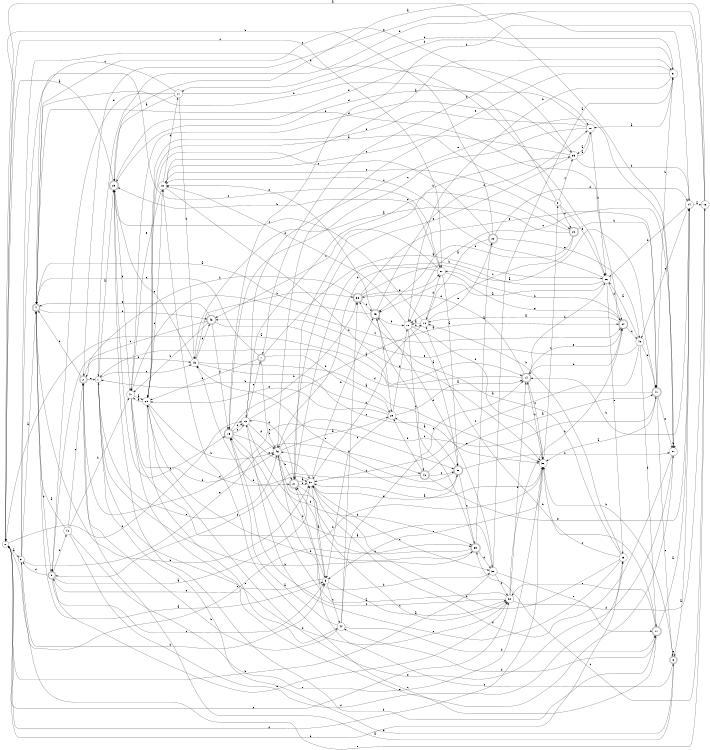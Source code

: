digraph n41_9 {
__start0 [label="" shape="none"];

rankdir=LR;
size="8,5";

s0 [style="filled", color="black", fillcolor="white" shape="circle", label="0"];
s1 [style="filled", color="black", fillcolor="white" shape="circle", label="1"];
s2 [style="rounded,filled", color="black", fillcolor="white" shape="doublecircle", label="2"];
s3 [style="filled", color="black", fillcolor="white" shape="circle", label="3"];
s4 [style="rounded,filled", color="black", fillcolor="white" shape="doublecircle", label="4"];
s5 [style="rounded,filled", color="black", fillcolor="white" shape="doublecircle", label="5"];
s6 [style="rounded,filled", color="black", fillcolor="white" shape="doublecircle", label="6"];
s7 [style="rounded,filled", color="black", fillcolor="white" shape="doublecircle", label="7"];
s8 [style="filled", color="black", fillcolor="white" shape="circle", label="8"];
s9 [style="filled", color="black", fillcolor="white" shape="circle", label="9"];
s10 [style="filled", color="black", fillcolor="white" shape="circle", label="10"];
s11 [style="filled", color="black", fillcolor="white" shape="circle", label="11"];
s12 [style="filled", color="black", fillcolor="white" shape="circle", label="12"];
s13 [style="filled", color="black", fillcolor="white" shape="circle", label="13"];
s14 [style="rounded,filled", color="black", fillcolor="white" shape="doublecircle", label="14"];
s15 [style="rounded,filled", color="black", fillcolor="white" shape="doublecircle", label="15"];
s16 [style="filled", color="black", fillcolor="white" shape="circle", label="16"];
s17 [style="rounded,filled", color="black", fillcolor="white" shape="doublecircle", label="17"];
s18 [style="filled", color="black", fillcolor="white" shape="circle", label="18"];
s19 [style="filled", color="black", fillcolor="white" shape="circle", label="19"];
s20 [style="rounded,filled", color="black", fillcolor="white" shape="doublecircle", label="20"];
s21 [style="rounded,filled", color="black", fillcolor="white" shape="doublecircle", label="21"];
s22 [style="rounded,filled", color="black", fillcolor="white" shape="doublecircle", label="22"];
s23 [style="rounded,filled", color="black", fillcolor="white" shape="doublecircle", label="23"];
s24 [style="filled", color="black", fillcolor="white" shape="circle", label="24"];
s25 [style="filled", color="black", fillcolor="white" shape="circle", label="25"];
s26 [style="filled", color="black", fillcolor="white" shape="circle", label="26"];
s27 [style="filled", color="black", fillcolor="white" shape="circle", label="27"];
s28 [style="filled", color="black", fillcolor="white" shape="circle", label="28"];
s29 [style="filled", color="black", fillcolor="white" shape="circle", label="29"];
s30 [style="filled", color="black", fillcolor="white" shape="circle", label="30"];
s31 [style="filled", color="black", fillcolor="white" shape="circle", label="31"];
s32 [style="filled", color="black", fillcolor="white" shape="circle", label="32"];
s33 [style="rounded,filled", color="black", fillcolor="white" shape="doublecircle", label="33"];
s34 [style="rounded,filled", color="black", fillcolor="white" shape="doublecircle", label="34"];
s35 [style="filled", color="black", fillcolor="white" shape="circle", label="35"];
s36 [style="filled", color="black", fillcolor="white" shape="circle", label="36"];
s37 [style="filled", color="black", fillcolor="white" shape="circle", label="37"];
s38 [style="rounded,filled", color="black", fillcolor="white" shape="doublecircle", label="38"];
s39 [style="rounded,filled", color="black", fillcolor="white" shape="doublecircle", label="39"];
s40 [style="filled", color="black", fillcolor="white" shape="circle", label="40"];
s41 [style="rounded,filled", color="black", fillcolor="white" shape="doublecircle", label="41"];
s42 [style="rounded,filled", color="black", fillcolor="white" shape="doublecircle", label="42"];
s43 [style="rounded,filled", color="black", fillcolor="white" shape="doublecircle", label="43"];
s44 [style="filled", color="black", fillcolor="white" shape="circle", label="44"];
s45 [style="rounded,filled", color="black", fillcolor="white" shape="doublecircle", label="45"];
s46 [style="filled", color="black", fillcolor="white" shape="circle", label="46"];
s47 [style="filled", color="black", fillcolor="white" shape="circle", label="47"];
s48 [style="filled", color="black", fillcolor="white" shape="circle", label="48"];
s49 [style="filled", color="black", fillcolor="white" shape="circle", label="49"];
s50 [style="filled", color="black", fillcolor="white" shape="circle", label="50"];
s0 -> s3 [label="a"];
s0 -> s25 [label="b"];
s0 -> s27 [label="c"];
s0 -> s13 [label="d"];
s0 -> s32 [label="e"];
s1 -> s23 [label="a"];
s1 -> s39 [label="b"];
s1 -> s49 [label="c"];
s1 -> s32 [label="d"];
s1 -> s46 [label="e"];
s2 -> s6 [label="a"];
s2 -> s4 [label="b"];
s2 -> s38 [label="c"];
s2 -> s49 [label="d"];
s2 -> s1 [label="e"];
s3 -> s4 [label="a"];
s3 -> s9 [label="b"];
s3 -> s27 [label="c"];
s3 -> s26 [label="d"];
s3 -> s42 [label="e"];
s4 -> s9 [label="a"];
s4 -> s37 [label="b"];
s4 -> s35 [label="c"];
s4 -> s5 [label="d"];
s4 -> s43 [label="e"];
s5 -> s37 [label="a"];
s5 -> s40 [label="b"];
s5 -> s9 [label="c"];
s5 -> s3 [label="d"];
s5 -> s32 [label="e"];
s6 -> s24 [label="a"];
s6 -> s36 [label="b"];
s6 -> s21 [label="c"];
s6 -> s1 [label="d"];
s6 -> s6 [label="e"];
s7 -> s26 [label="a"];
s7 -> s28 [label="b"];
s7 -> s46 [label="c"];
s7 -> s29 [label="d"];
s7 -> s4 [label="e"];
s8 -> s29 [label="a"];
s8 -> s4 [label="b"];
s8 -> s35 [label="c"];
s8 -> s20 [label="d"];
s8 -> s26 [label="e"];
s9 -> s32 [label="a"];
s9 -> s21 [label="b"];
s9 -> s44 [label="c"];
s9 -> s46 [label="d"];
s9 -> s5 [label="e"];
s10 -> s35 [label="a"];
s10 -> s26 [label="b"];
s10 -> s15 [label="c"];
s10 -> s23 [label="d"];
s10 -> s29 [label="e"];
s11 -> s23 [label="a"];
s11 -> s49 [label="b"];
s11 -> s4 [label="c"];
s11 -> s31 [label="d"];
s11 -> s5 [label="e"];
s12 -> s18 [label="a"];
s12 -> s37 [label="b"];
s12 -> s23 [label="c"];
s12 -> s27 [label="d"];
s12 -> s22 [label="e"];
s13 -> s34 [label="a"];
s13 -> s39 [label="b"];
s13 -> s7 [label="c"];
s13 -> s46 [label="d"];
s13 -> s50 [label="e"];
s14 -> s0 [label="a"];
s14 -> s26 [label="b"];
s14 -> s36 [label="c"];
s14 -> s33 [label="d"];
s14 -> s34 [label="e"];
s15 -> s30 [label="a"];
s15 -> s33 [label="b"];
s15 -> s13 [label="c"];
s15 -> s13 [label="d"];
s15 -> s37 [label="e"];
s16 -> s23 [label="a"];
s16 -> s15 [label="b"];
s16 -> s39 [label="c"];
s16 -> s1 [label="d"];
s16 -> s3 [label="e"];
s17 -> s24 [label="a"];
s17 -> s12 [label="b"];
s17 -> s19 [label="c"];
s17 -> s44 [label="d"];
s17 -> s32 [label="e"];
s18 -> s38 [label="a"];
s18 -> s12 [label="b"];
s18 -> s42 [label="c"];
s18 -> s19 [label="d"];
s18 -> s36 [label="e"];
s19 -> s31 [label="a"];
s19 -> s36 [label="b"];
s19 -> s20 [label="c"];
s19 -> s11 [label="d"];
s19 -> s47 [label="e"];
s20 -> s49 [label="a"];
s20 -> s41 [label="b"];
s20 -> s18 [label="c"];
s20 -> s45 [label="d"];
s20 -> s13 [label="e"];
s21 -> s37 [label="a"];
s21 -> s35 [label="b"];
s21 -> s32 [label="c"];
s21 -> s13 [label="d"];
s21 -> s37 [label="e"];
s22 -> s12 [label="a"];
s22 -> s0 [label="b"];
s22 -> s29 [label="c"];
s22 -> s24 [label="d"];
s22 -> s48 [label="e"];
s23 -> s0 [label="a"];
s23 -> s17 [label="b"];
s23 -> s15 [label="c"];
s23 -> s47 [label="d"];
s23 -> s10 [label="e"];
s24 -> s16 [label="a"];
s24 -> s14 [label="b"];
s24 -> s48 [label="c"];
s24 -> s26 [label="d"];
s24 -> s2 [label="e"];
s25 -> s33 [label="a"];
s25 -> s12 [label="b"];
s25 -> s36 [label="c"];
s25 -> s37 [label="d"];
s25 -> s13 [label="e"];
s26 -> s45 [label="a"];
s26 -> s21 [label="b"];
s26 -> s19 [label="c"];
s26 -> s34 [label="d"];
s26 -> s25 [label="e"];
s27 -> s38 [label="a"];
s27 -> s23 [label="b"];
s27 -> s43 [label="c"];
s27 -> s46 [label="d"];
s27 -> s34 [label="e"];
s28 -> s14 [label="a"];
s28 -> s1 [label="b"];
s28 -> s9 [label="c"];
s28 -> s18 [label="d"];
s28 -> s29 [label="e"];
s29 -> s47 [label="a"];
s29 -> s46 [label="b"];
s29 -> s19 [label="c"];
s29 -> s21 [label="d"];
s29 -> s44 [label="e"];
s30 -> s31 [label="a"];
s30 -> s0 [label="b"];
s30 -> s32 [label="c"];
s30 -> s45 [label="d"];
s30 -> s17 [label="e"];
s31 -> s10 [label="a"];
s31 -> s18 [label="b"];
s31 -> s11 [label="c"];
s31 -> s7 [label="d"];
s31 -> s46 [label="e"];
s32 -> s15 [label="a"];
s32 -> s34 [label="b"];
s32 -> s15 [label="c"];
s32 -> s16 [label="d"];
s32 -> s14 [label="e"];
s33 -> s41 [label="a"];
s33 -> s2 [label="b"];
s33 -> s45 [label="c"];
s33 -> s27 [label="d"];
s33 -> s41 [label="e"];
s34 -> s12 [label="a"];
s34 -> s27 [label="b"];
s34 -> s48 [label="c"];
s34 -> s14 [label="d"];
s34 -> s4 [label="e"];
s35 -> s10 [label="a"];
s35 -> s24 [label="b"];
s35 -> s19 [label="c"];
s35 -> s47 [label="d"];
s35 -> s21 [label="e"];
s36 -> s37 [label="a"];
s36 -> s14 [label="b"];
s36 -> s8 [label="c"];
s36 -> s0 [label="d"];
s36 -> s9 [label="e"];
s37 -> s9 [label="a"];
s37 -> s45 [label="b"];
s37 -> s30 [label="c"];
s37 -> s49 [label="d"];
s37 -> s38 [label="e"];
s38 -> s28 [label="a"];
s38 -> s50 [label="b"];
s38 -> s39 [label="c"];
s38 -> s46 [label="d"];
s38 -> s49 [label="e"];
s39 -> s22 [label="a"];
s39 -> s29 [label="b"];
s39 -> s45 [label="c"];
s39 -> s30 [label="d"];
s39 -> s0 [label="e"];
s40 -> s4 [label="a"];
s40 -> s47 [label="b"];
s40 -> s2 [label="c"];
s40 -> s25 [label="d"];
s40 -> s36 [label="e"];
s41 -> s36 [label="a"];
s41 -> s31 [label="b"];
s41 -> s6 [label="c"];
s41 -> s1 [label="d"];
s41 -> s50 [label="e"];
s42 -> s41 [label="a"];
s42 -> s28 [label="b"];
s42 -> s38 [label="c"];
s42 -> s5 [label="d"];
s42 -> s24 [label="e"];
s43 -> s14 [label="a"];
s43 -> s47 [label="b"];
s43 -> s5 [label="c"];
s43 -> s15 [label="d"];
s43 -> s4 [label="e"];
s44 -> s15 [label="a"];
s44 -> s2 [label="b"];
s44 -> s33 [label="c"];
s44 -> s17 [label="d"];
s44 -> s14 [label="e"];
s45 -> s4 [label="a"];
s45 -> s18 [label="b"];
s45 -> s28 [label="c"];
s45 -> s10 [label="d"];
s45 -> s19 [label="e"];
s46 -> s28 [label="a"];
s46 -> s21 [label="b"];
s46 -> s39 [label="c"];
s46 -> s30 [label="d"];
s46 -> s41 [label="e"];
s47 -> s29 [label="a"];
s47 -> s36 [label="b"];
s47 -> s34 [label="c"];
s47 -> s46 [label="d"];
s47 -> s50 [label="e"];
s48 -> s26 [label="a"];
s48 -> s17 [label="b"];
s48 -> s37 [label="c"];
s48 -> s41 [label="d"];
s48 -> s43 [label="e"];
s49 -> s36 [label="a"];
s49 -> s33 [label="b"];
s49 -> s36 [label="c"];
s49 -> s43 [label="d"];
s49 -> s23 [label="e"];
s50 -> s0 [label="a"];
s50 -> s50 [label="b"];
s50 -> s18 [label="c"];
s50 -> s37 [label="d"];
s50 -> s29 [label="e"];

}
